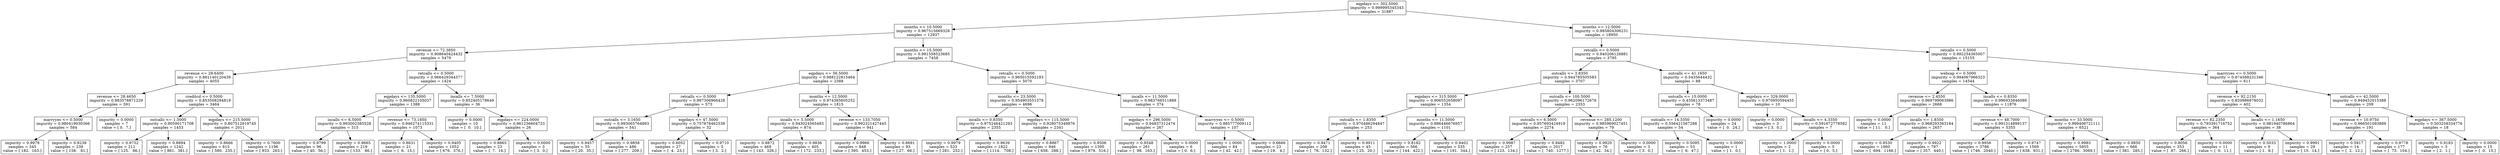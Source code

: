digraph Tree {
0 [label="eqpdays <= 302.5000\nimpurity = 0.999995345343\nsamples = 31887", shape="box"] ;
1 [label="months <= 10.5000\nimpurity = 0.967515669328\nsamples = 12937", shape="box"] ;
0 -> 1 ;
2 [label="revenue <= 72.3850\nimpurity = 0.908640424432\nsamples = 5479", shape="box"] ;
1 -> 2 ;
3 [label="revenue <= 28.6400\nimpurity = 0.881140120439\nsamples = 4055", shape="box"] ;
2 -> 3 ;
4 [label="revenue <= 28.4650\nimpurity = 0.983578871229\nsamples = 591", shape="box"] ;
3 -> 4 ;
5 [label="marryyes <= 0.5000\nimpurity = 0.980419030366\nsamples = 584", shape="box"] ;
4 -> 5 ;
6 [label="impurity = 0.9978\nsamples = 345\nvalue = [ 182.  163.]", shape="box"] ;
5 -> 6 ;
7 [label="impurity = 0.9238\nsamples = 239\nvalue = [ 158.   81.]", shape="box"] ;
5 -> 7 ;
8 [label="impurity = 0.0000\nsamples = 7\nvalue = [ 0.  7.]", shape="box"] ;
4 -> 8 ;
9 [label="creditcd <= 0.5000\nimpurity = 0.853508294819\nsamples = 3464", shape="box"] ;
3 -> 9 ;
10 [label="outcalls <= 1.5000\nimpurity = 0.90590171708\nsamples = 1453", shape="box"] ;
9 -> 10 ;
11 [label="impurity = 0.9752\nsamples = 211\nvalue = [ 125.   86.]", shape="box"] ;
10 -> 11 ;
12 [label="impurity = 0.8894\nsamples = 1242\nvalue = [ 861.  381.]", shape="box"] ;
10 -> 12 ;
13 [label="eqpdays <= 215.5000\nimpurity = 0.807512919745\nsamples = 2011", shape="box"] ;
9 -> 13 ;
14 [label="impurity = 0.8666\nsamples = 815\nvalue = [ 580.  235.]", shape="box"] ;
13 -> 14 ;
15 [label="impurity = 0.7600\nsamples = 1196\nvalue = [ 933.  263.]", shape="box"] ;
13 -> 15 ;
16 [label="retcalls <= 0.5000\nimpurity = 0.966429344377\nsamples = 1424", shape="box"] ;
2 -> 16 ;
17 [label="eqpdays <= 135.5000\nimpurity = 0.960822105037\nsamples = 1388", shape="box"] ;
16 -> 17 ;
18 [label="incalls <= 6.5000\nimpurity = 0.993002385528\nsamples = 315", shape="box"] ;
17 -> 18 ;
19 [label="impurity = 0.9799\nsamples = 96\nvalue = [ 40.  56.]", shape="box"] ;
18 -> 19 ;
20 [label="impurity = 0.9665\nsamples = 219\nvalue = [ 133.   86.]", shape="box"] ;
18 -> 20 ;
21 [label="revenue <= 73.1850\nimpurity = 0.946274115331\nsamples = 1073", shape="box"] ;
17 -> 21 ;
22 [label="impurity = 0.8631\nsamples = 21\nvalue = [  6.  15.]", shape="box"] ;
21 -> 22 ;
23 [label="impurity = 0.9405\nsamples = 1052\nvalue = [ 676.  376.]", shape="box"] ;
21 -> 23 ;
24 [label="incalls <= 7.5000\nimpurity = 0.852405178649\nsamples = 36", shape="box"] ;
16 -> 24 ;
25 [label="impurity = 0.0000\nsamples = 10\nvalue = [  0.  10.]", shape="box"] ;
24 -> 25 ;
26 [label="eqpdays <= 224.0000\nimpurity = 0.961236604723\nsamples = 26", shape="box"] ;
24 -> 26 ;
27 [label="impurity = 0.8865\nsamples = 23\nvalue = [  7.  16.]", shape="box"] ;
26 -> 27 ;
28 [label="impurity = 0.0000\nsamples = 3\nvalue = [ 3.  0.]", shape="box"] ;
26 -> 28 ;
29 [label="months <= 15.5000\nimpurity = 0.991558523685\nsamples = 7458", shape="box"] ;
1 -> 29 ;
30 [label="eqpdays <= 56.5000\nimpurity = 0.988122815464\nsamples = 2388", shape="box"] ;
29 -> 30 ;
31 [label="retcalls <= 0.5000\nimpurity = 0.997306966428\nsamples = 573", shape="box"] ;
30 -> 31 ;
32 [label="outcalls <= 3.1650\nimpurity = 0.993065764893\nsamples = 541", shape="box"] ;
31 -> 32 ;
33 [label="impurity = 0.9457\nsamples = 55\nvalue = [ 20.  35.]", shape="box"] ;
32 -> 33 ;
34 [label="impurity = 0.9858\nsamples = 486\nvalue = [ 277.  209.]", shape="box"] ;
32 -> 34 ;
35 [label="eqpdays <= 47.5000\nimpurity = 0.757878462538\nsamples = 32", shape="box"] ;
31 -> 35 ;
36 [label="impurity = 0.6052\nsamples = 27\nvalue = [  4.  23.]", shape="box"] ;
35 -> 36 ;
37 [label="impurity = 0.9710\nsamples = 5\nvalue = [ 3.  2.]", shape="box"] ;
35 -> 37 ;
38 [label="months <= 12.5000\nimpurity = 0.974385605252\nsamples = 1815", shape="box"] ;
30 -> 38 ;
39 [label="incalls <= 5.5000\nimpurity = 0.943024565483\nsamples = 874", shape="box"] ;
38 -> 39 ;
40 [label="impurity = 0.8872\nsamples = 469\nvalue = [ 143.  326.]", shape="box"] ;
39 -> 40 ;
41 [label="impurity = 0.9836\nsamples = 405\nvalue = [ 172.  233.]", shape="box"] ;
39 -> 41 ;
42 [label="revenue <= 133.7050\nimpurity = 0.992321427445\nsamples = 941", shape="box"] ;
38 -> 42 ;
43 [label="impurity = 0.9966\nsamples = 848\nvalue = [ 395.  453.]", shape="box"] ;
42 -> 43 ;
44 [label="impurity = 0.8691\nsamples = 93\nvalue = [ 27.  66.]", shape="box"] ;
42 -> 44 ;
45 [label="retcalls <= 0.5000\nimpurity = 0.965015592193\nsamples = 5070", shape="box"] ;
29 -> 45 ;
46 [label="months <= 23.5000\nimpurity = 0.954903551378\nsamples = 4696", shape="box"] ;
45 -> 46 ;
47 [label="incalls <= 0.8350\nimpurity = 0.975246421293\nsamples = 2355", shape="box"] ;
46 -> 47 ;
48 [label="impurity = 0.9979\nsamples = 533\nvalue = [ 281.  252.]", shape="box"] ;
47 -> 48 ;
49 [label="impurity = 0.9639\nsamples = 1822\nvalue = [ 1114.   708.]", shape="box"] ;
47 -> 49 ;
50 [label="eqpdays <= 115.5000\nimpurity = 0.928075349876\nsamples = 2341", shape="box"] ;
46 -> 50 ;
51 [label="impurity = 0.8867\nsamples = 946\nvalue = [ 658.  288.]", shape="box"] ;
50 -> 51 ;
52 [label="impurity = 0.9506\nsamples = 1395\nvalue = [ 879.  516.]", shape="box"] ;
50 -> 52 ;
53 [label="incalls <= 11.5000\nimpurity = 0.983766511888\nsamples = 374", shape="box"] ;
45 -> 53 ;
54 [label="eqpdays <= 296.5000\nimpurity = 0.94837312474\nsamples = 267", shape="box"] ;
53 -> 54 ;
55 [label="impurity = 0.9548\nsamples = 261\nvalue = [  98.  163.]", shape="box"] ;
54 -> 55 ;
56 [label="impurity = 0.0000\nsamples = 6\nvalue = [ 0.  6.]", shape="box"] ;
54 -> 56 ;
57 [label="marryyes <= 0.5000\nimpurity = 0.985777009112\nsamples = 107", shape="box"] ;
53 -> 57 ;
58 [label="impurity = 1.0000\nsamples = 84\nvalue = [ 42.  42.]", shape="box"] ;
57 -> 58 ;
59 [label="impurity = 0.6666\nsamples = 23\nvalue = [ 19.   4.]", shape="box"] ;
57 -> 59 ;
60 [label="months <= 12.5000\nimpurity = 0.985804306231\nsamples = 18950", shape="box"] ;
0 -> 60 ;
61 [label="retcalls <= 0.5000\nimpurity = 0.940206126881\nsamples = 3795", shape="box"] ;
60 -> 61 ;
62 [label="outcalls <= 3.8350\nimpurity = 0.944785505583\nsamples = 3707", shape="box"] ;
61 -> 62 ;
63 [label="eqpdays <= 315.5000\nimpurity = 0.906552658097\nsamples = 1354", shape="box"] ;
62 -> 63 ;
64 [label="outcalls <= 1.8350\nimpurity = 0.970486294847\nsamples = 253", shape="box"] ;
63 -> 64 ;
65 [label="impurity = 0.9471\nsamples = 208\nvalue = [  76.  132.]", shape="box"] ;
64 -> 65 ;
66 [label="impurity = 0.9911\nsamples = 45\nvalue = [ 25.  20.]", shape="box"] ;
64 -> 66 ;
67 [label="months <= 11.5000\nimpurity = 0.886446676957\nsamples = 1101", shape="box"] ;
63 -> 67 ;
68 [label="impurity = 0.8182\nsamples = 566\nvalue = [ 144.  422.]", shape="box"] ;
67 -> 68 ;
69 [label="impurity = 0.9402\nsamples = 535\nvalue = [ 191.  344.]", shape="box"] ;
67 -> 69 ;
70 [label="outcalls <= 100.5000\nimpurity = 0.962096172676\nsamples = 2353", shape="box"] ;
62 -> 70 ;
71 [label="outcalls <= 6.5000\nimpurity = 0.957693424919\nsamples = 2274", shape="box"] ;
70 -> 71 ;
72 [label="impurity = 0.9987\nsamples = 257\nvalue = [ 123.  134.]", shape="box"] ;
71 -> 72 ;
73 [label="impurity = 0.9482\nsamples = 2017\nvalue = [  740.  1277.]", shape="box"] ;
71 -> 73 ;
74 [label="revenue <= 285.1200\nimpurity = 0.985969027451\nsamples = 79", shape="box"] ;
70 -> 74 ;
75 [label="impurity = 0.9920\nsamples = 76\nvalue = [ 42.  34.]", shape="box"] ;
74 -> 75 ;
76 [label="impurity = 0.0000\nsamples = 3\nvalue = [ 3.  0.]", shape="box"] ;
74 -> 76 ;
77 [label="outcalls <= 41.1650\nimpurity = 0.5435644432\nsamples = 88", shape="box"] ;
61 -> 77 ;
78 [label="outcalls <= 15.0000\nimpurity = 0.435613373487\nsamples = 78", shape="box"] ;
77 -> 78 ;
79 [label="outcalls <= 14.3350\nimpurity = 0.556421567288\nsamples = 54", shape="box"] ;
78 -> 79 ;
80 [label="impurity = 0.5095\nsamples = 53\nvalue = [  6.  47.]", shape="box"] ;
79 -> 80 ;
81 [label="impurity = 0.0000\nsamples = 1\nvalue = [ 1.  0.]", shape="box"] ;
79 -> 81 ;
82 [label="impurity = 0.0000\nsamples = 24\nvalue = [  0.  24.]", shape="box"] ;
78 -> 82 ;
83 [label="eqpdays <= 329.0000\nimpurity = 0.970950594455\nsamples = 10", shape="box"] ;
77 -> 83 ;
84 [label="impurity = 0.0000\nsamples = 3\nvalue = [ 3.  0.]", shape="box"] ;
83 -> 84 ;
85 [label="incalls <= 4.3350\nimpurity = 0.591672778582\nsamples = 7", shape="box"] ;
83 -> 85 ;
86 [label="impurity = 1.0000\nsamples = 2\nvalue = [ 1.  1.]", shape="box"] ;
85 -> 86 ;
87 [label="impurity = 0.0000\nsamples = 5\nvalue = [ 0.  5.]", shape="box"] ;
85 -> 87 ;
88 [label="retcalls <= 0.5000\nimpurity = 0.992254365007\nsamples = 15155", shape="box"] ;
60 -> 88 ;
89 [label="webcap <= 0.5000\nimpurity = 0.994067966323\nsamples = 14544", shape="box"] ;
88 -> 89 ;
90 [label="revenue <= 2.4550\nimpurity = 0.969799063986\nsamples = 2668", shape="box"] ;
89 -> 90 ;
91 [label="impurity = 0.0000\nsamples = 11\nvalue = [ 11.   0.]", shape="box"] ;
90 -> 91 ;
92 [label="incalls <= 1.8350\nimpurity = 0.968293363184\nsamples = 2657", shape="box"] ;
90 -> 92 ;
93 [label="impurity = 0.9530\nsamples = 1860\nvalue = [  694.  1166.]", shape="box"] ;
92 -> 93 ;
94 [label="impurity = 0.9922\nsamples = 797\nvalue = [ 357.  440.]", shape="box"] ;
92 -> 94 ;
95 [label="incalls <= 0.8350\nimpurity = 0.996933846089\nsamples = 11876", shape="box"] ;
89 -> 95 ;
96 [label="revenue <= 48.7000\nimpurity = 0.991314899137\nsamples = 5355", shape="box"] ;
95 -> 96 ;
97 [label="impurity = 0.9956\nsamples = 3786\nvalue = [ 1746.  2040.]", shape="box"] ;
96 -> 97 ;
98 [label="impurity = 0.9747\nsamples = 1569\nvalue = [ 638.  931.]", shape="box"] ;
96 -> 98 ;
99 [label="months <= 33.5000\nimpurity = 0.999406721111\nsamples = 6521", shape="box"] ;
95 -> 99 ;
100 [label="impurity = 0.9983\nsamples = 5855\nvalue = [ 2786.  3069.]", shape="box"] ;
99 -> 100 ;
101 [label="impurity = 0.9850\nsamples = 666\nvalue = [ 381.  285.]", shape="box"] ;
99 -> 101 ;
102 [label="marryyes <= 0.5000\nimpurity = 0.874588231346\nsamples = 611", shape="box"] ;
88 -> 102 ;
103 [label="revenue <= 92.2150\nimpurity = 0.820986878032\nsamples = 402", shape="box"] ;
102 -> 103 ;
104 [label="revenue <= 82.2350\nimpurity = 0.793391716752\nsamples = 364", shape="box"] ;
103 -> 104 ;
105 [label="impurity = 0.8056\nsamples = 353\nvalue = [  87.  266.]", shape="box"] ;
104 -> 105 ;
106 [label="impurity = 0.0000\nsamples = 11\nvalue = [  0.  11.]", shape="box"] ;
104 -> 106 ;
107 [label="incalls <= 1.1650\nimpurity = 0.981940786864\nsamples = 38", shape="box"] ;
103 -> 107 ;
108 [label="impurity = 0.5033\nsamples = 9\nvalue = [ 1.  8.]", shape="box"] ;
107 -> 108 ;
109 [label="impurity = 0.9991\nsamples = 29\nvalue = [ 15.  14.]", shape="box"] ;
107 -> 109 ;
110 [label="outcalls <= 42.5000\nimpurity = 0.949452015388\nsamples = 209", shape="box"] ;
102 -> 110 ;
111 [label="revenue <= 10.9750\nimpurity = 0.966501093889\nsamples = 191", shape="box"] ;
110 -> 111 ;
112 [label="impurity = 0.5917\nsamples = 14\nvalue = [  2.  12.]", shape="box"] ;
111 -> 112 ;
113 [label="impurity = 0.9778\nsamples = 177\nvalue = [  73.  104.]", shape="box"] ;
111 -> 113 ;
114 [label="eqpdays <= 367.5000\nimpurity = 0.503258334776\nsamples = 18", shape="box"] ;
110 -> 114 ;
115 [label="impurity = 0.9183\nsamples = 3\nvalue = [ 2.  1.]", shape="box"] ;
114 -> 115 ;
116 [label="impurity = 0.0000\nsamples = 15\nvalue = [  0.  15.]", shape="box"] ;
114 -> 116 ;
}